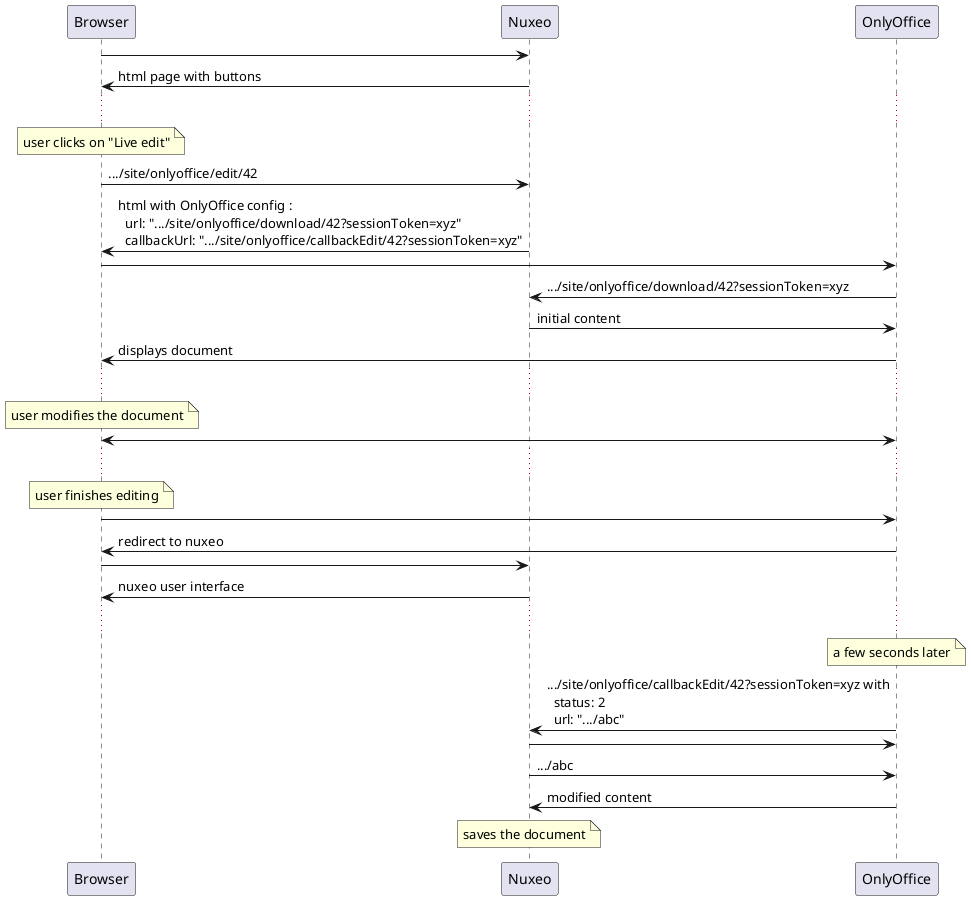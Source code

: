 @startuml diagramme-edit

Browser->Nuxeo: 
Nuxeo->Browser: html page with buttons

...
note over Browser: user clicks on "Live edit"

Browser->Nuxeo: .../site/onlyoffice/edit/42
Nuxeo -> Browser: html with OnlyOffice config :\n  url: ".../site/onlyoffice/download/42?sessionToken=xyz"\n  callbackUrl: ".../site/onlyoffice/callbackEdit/42?sessionToken=xyz"
    
Browser -> OnlyOffice
OnlyOffice -> Nuxeo : .../site/onlyoffice/download/42?sessionToken=xyz
Nuxeo -> OnlyOffice : initial content
OnlyOffice -> Browser : displays document

...
note over Browser : user modifies the document
Browser <-> OnlyOffice :
...

note over Browser : user finishes editing
Browser -> OnlyOffice :
OnlyOffice -> Browser : redirect to nuxeo
Browser -> Nuxeo :
Nuxeo -> Browser : nuxeo user interface

...
note over OnlyOffice : a few seconds later
OnlyOffice -> Nuxeo : .../site/onlyoffice/callbackEdit/42?sessionToken=xyz with\n  status: 2\n  url: ".../abc"
Nuxeo -> OnlyOffice
Nuxeo -> OnlyOffice : .../abc
OnlyOffice -> Nuxeo : modified content
note over Nuxeo : saves the document

@enduml
